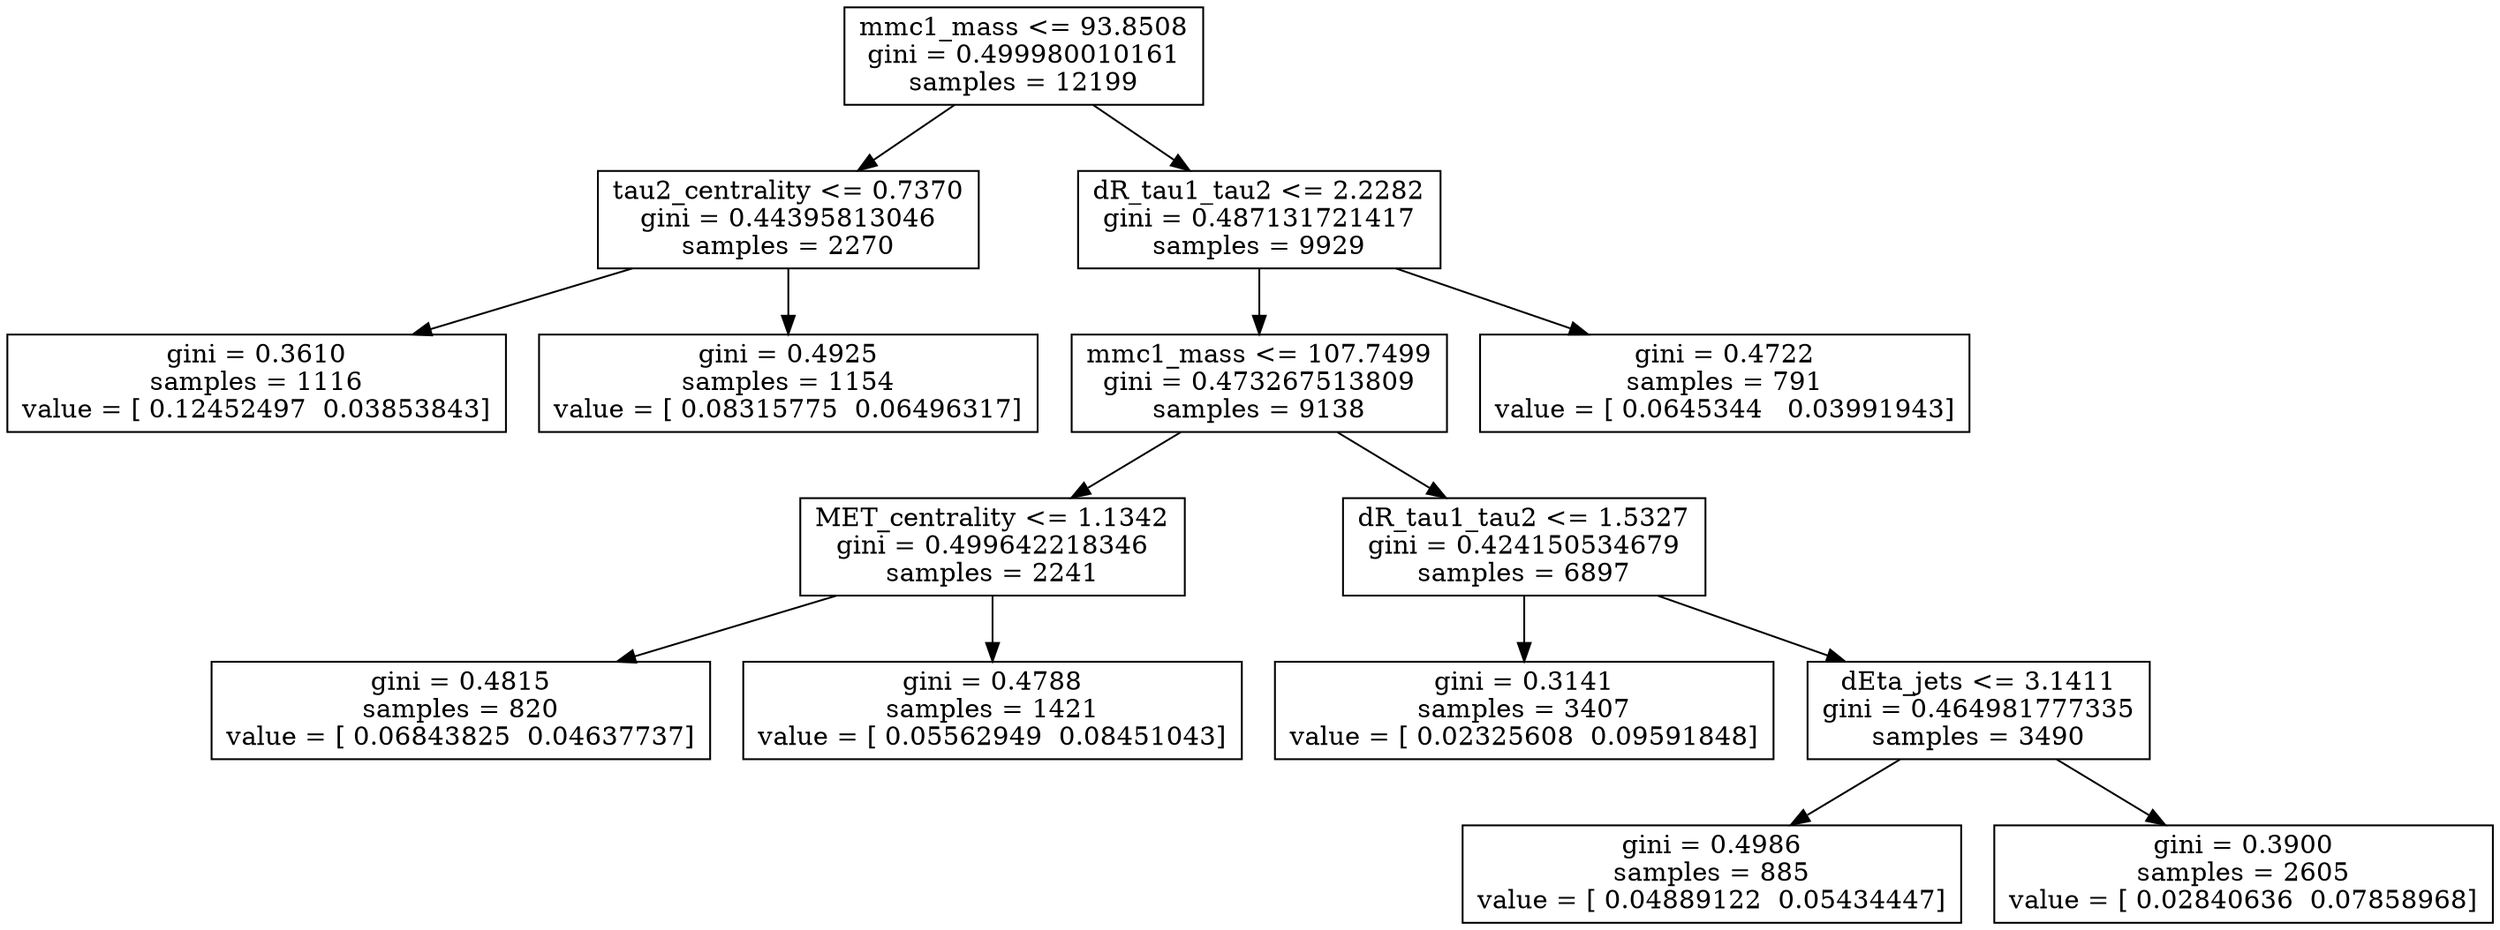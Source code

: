 digraph Tree {
0 [label="mmc1_mass <= 93.8508\ngini = 0.499980010161\nsamples = 12199", shape="box"] ;
1 [label="tau2_centrality <= 0.7370\ngini = 0.44395813046\nsamples = 2270", shape="box"] ;
0 -> 1 ;
2 [label="gini = 0.3610\nsamples = 1116\nvalue = [ 0.12452497  0.03853843]", shape="box"] ;
1 -> 2 ;
3 [label="gini = 0.4925\nsamples = 1154\nvalue = [ 0.08315775  0.06496317]", shape="box"] ;
1 -> 3 ;
4 [label="dR_tau1_tau2 <= 2.2282\ngini = 0.487131721417\nsamples = 9929", shape="box"] ;
0 -> 4 ;
5 [label="mmc1_mass <= 107.7499\ngini = 0.473267513809\nsamples = 9138", shape="box"] ;
4 -> 5 ;
6 [label="MET_centrality <= 1.1342\ngini = 0.499642218346\nsamples = 2241", shape="box"] ;
5 -> 6 ;
7 [label="gini = 0.4815\nsamples = 820\nvalue = [ 0.06843825  0.04637737]", shape="box"] ;
6 -> 7 ;
8 [label="gini = 0.4788\nsamples = 1421\nvalue = [ 0.05562949  0.08451043]", shape="box"] ;
6 -> 8 ;
9 [label="dR_tau1_tau2 <= 1.5327\ngini = 0.424150534679\nsamples = 6897", shape="box"] ;
5 -> 9 ;
10 [label="gini = 0.3141\nsamples = 3407\nvalue = [ 0.02325608  0.09591848]", shape="box"] ;
9 -> 10 ;
11 [label="dEta_jets <= 3.1411\ngini = 0.464981777335\nsamples = 3490", shape="box"] ;
9 -> 11 ;
12 [label="gini = 0.4986\nsamples = 885\nvalue = [ 0.04889122  0.05434447]", shape="box"] ;
11 -> 12 ;
13 [label="gini = 0.3900\nsamples = 2605\nvalue = [ 0.02840636  0.07858968]", shape="box"] ;
11 -> 13 ;
14 [label="gini = 0.4722\nsamples = 791\nvalue = [ 0.0645344   0.03991943]", shape="box"] ;
4 -> 14 ;
}